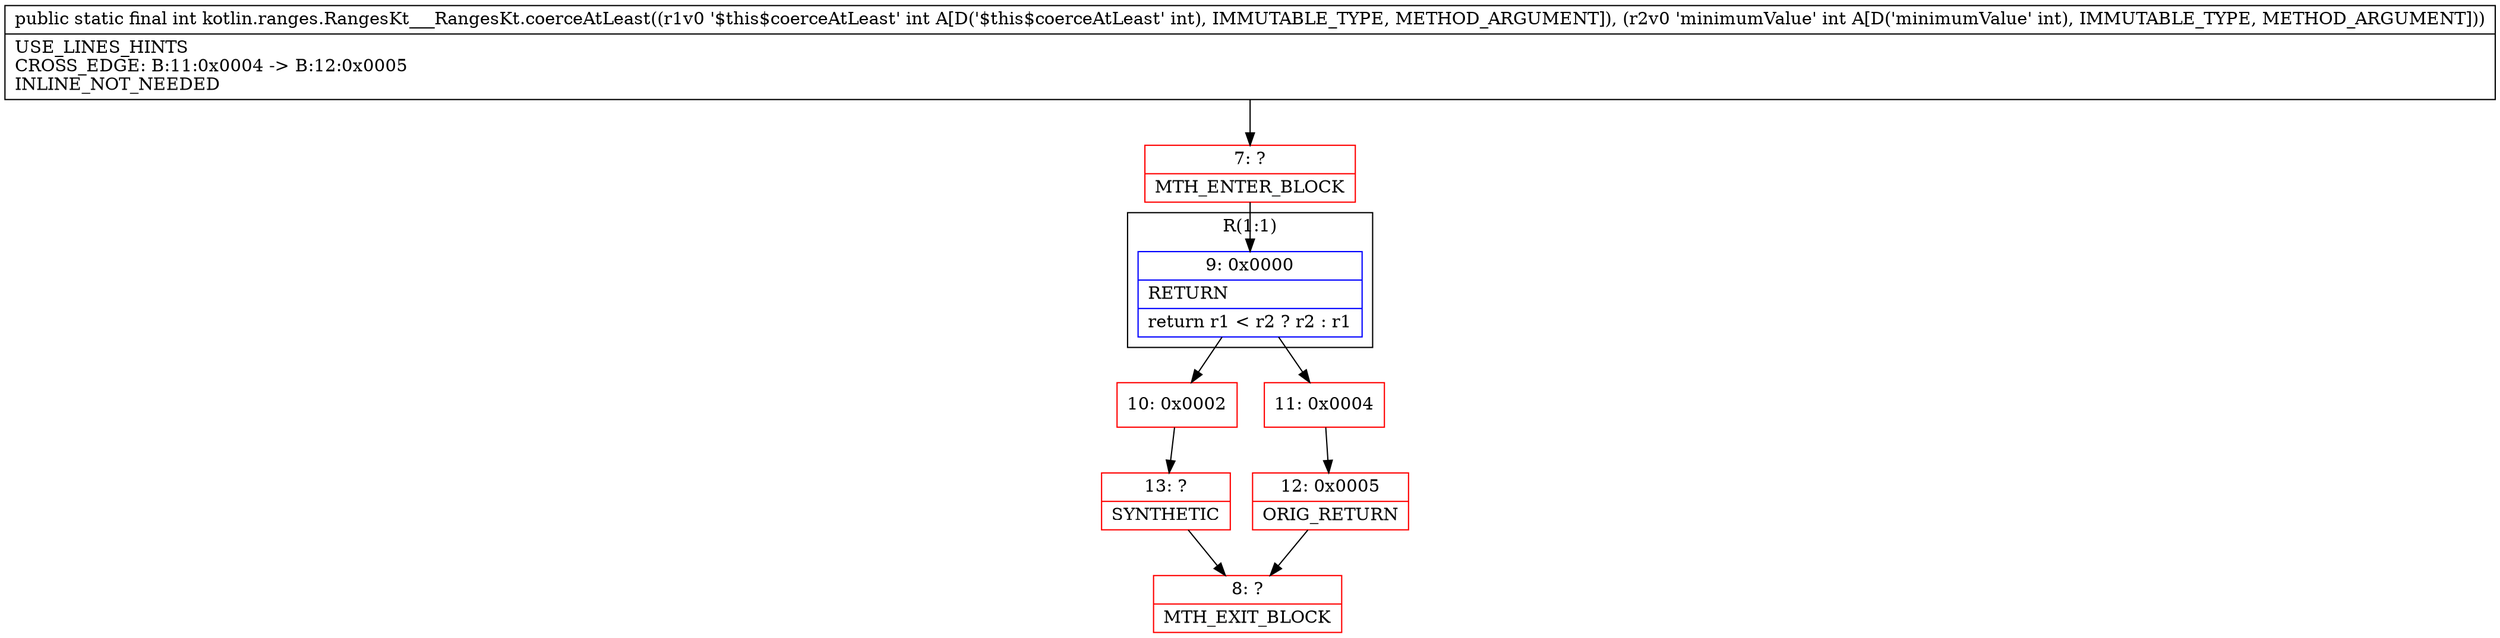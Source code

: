 digraph "CFG forkotlin.ranges.RangesKt___RangesKt.coerceAtLeast(II)I" {
subgraph cluster_Region_1465853684 {
label = "R(1:1)";
node [shape=record,color=blue];
Node_9 [shape=record,label="{9\:\ 0x0000|RETURN\l|return r1 \< r2 ? r2 : r1\l}"];
}
Node_7 [shape=record,color=red,label="{7\:\ ?|MTH_ENTER_BLOCK\l}"];
Node_10 [shape=record,color=red,label="{10\:\ 0x0002}"];
Node_13 [shape=record,color=red,label="{13\:\ ?|SYNTHETIC\l}"];
Node_8 [shape=record,color=red,label="{8\:\ ?|MTH_EXIT_BLOCK\l}"];
Node_11 [shape=record,color=red,label="{11\:\ 0x0004}"];
Node_12 [shape=record,color=red,label="{12\:\ 0x0005|ORIG_RETURN\l}"];
MethodNode[shape=record,label="{public static final int kotlin.ranges.RangesKt___RangesKt.coerceAtLeast((r1v0 '$this$coerceAtLeast' int A[D('$this$coerceAtLeast' int), IMMUTABLE_TYPE, METHOD_ARGUMENT]), (r2v0 'minimumValue' int A[D('minimumValue' int), IMMUTABLE_TYPE, METHOD_ARGUMENT]))  | USE_LINES_HINTS\lCROSS_EDGE: B:11:0x0004 \-\> B:12:0x0005\lINLINE_NOT_NEEDED\l}"];
MethodNode -> Node_7;Node_9 -> Node_10;
Node_9 -> Node_11;
Node_7 -> Node_9;
Node_10 -> Node_13;
Node_13 -> Node_8;
Node_11 -> Node_12;
Node_12 -> Node_8;
}

